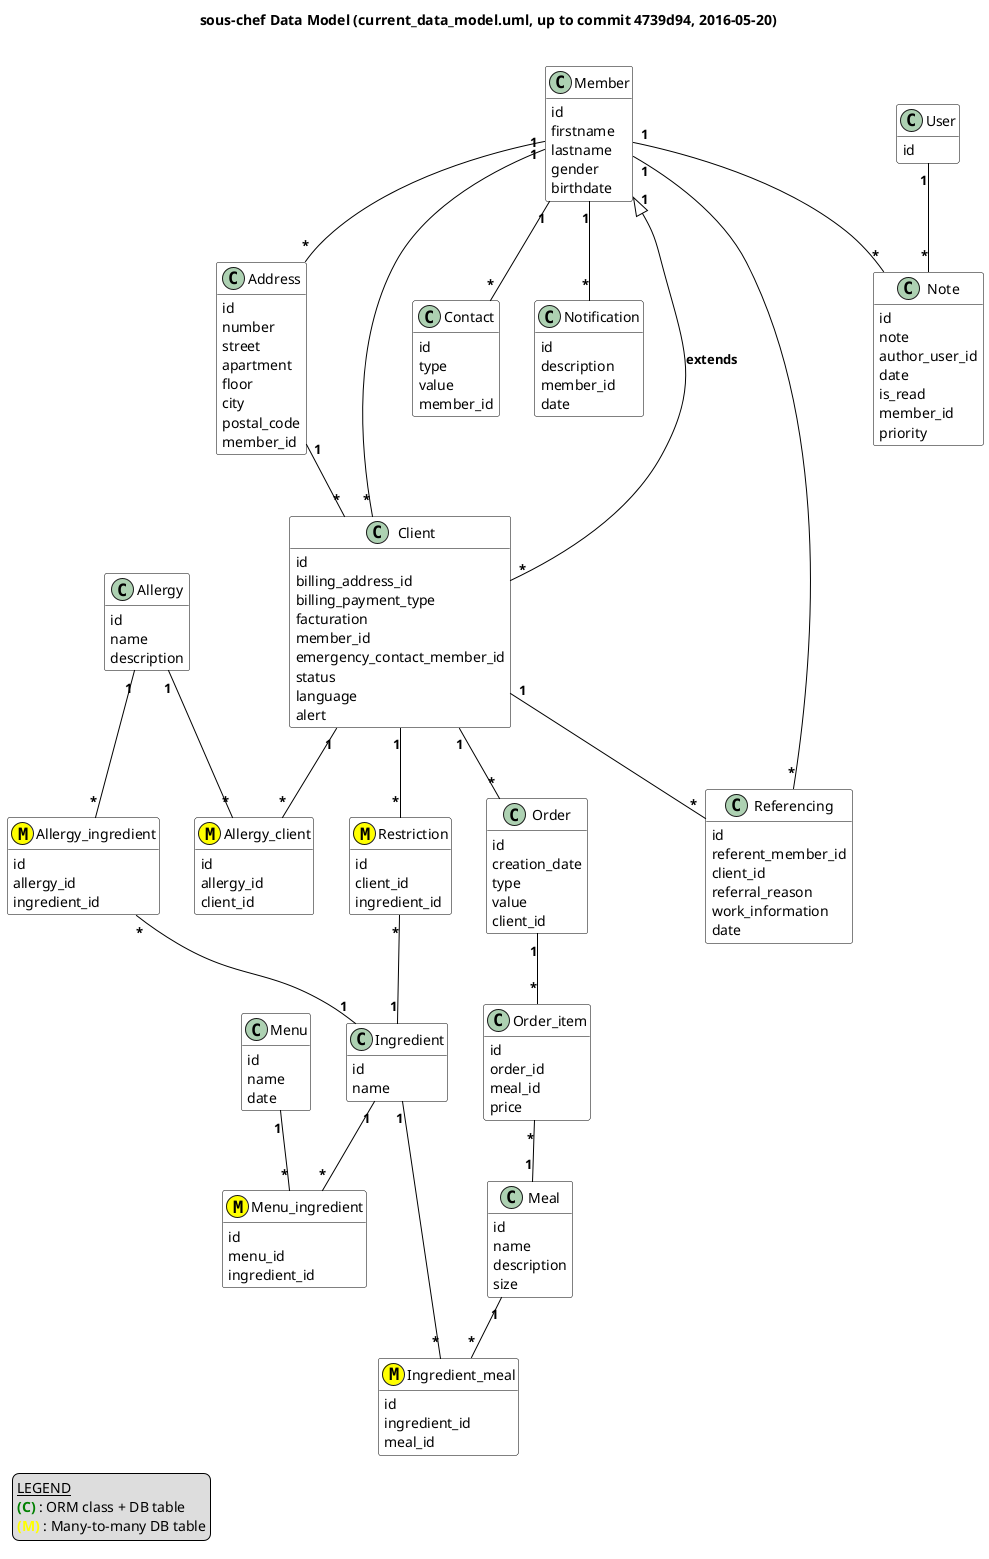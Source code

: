 'Diagram in plantuml language : see http://plantuml.com/
'To generate image : see http://www.plantuml.com/plantuml
@startuml
scale 1.0
title sous-chef Data Model (current_data_model.uml, up to commit 4739d94, 2016-05-20)\n
hide methods
'hide fields
skinparam shadowing false
skinparam classArrowColor Black
skinparam classBorderColor Black
skinparam classBackgroundColor White
'skinparam classArrowFontColor Green
skinparam classArrowFontStyle bold

'relationships are in alphabetical order on the "many side"
'  and we place on the left the entity that :
'    is the many-to-many connecting table
'    is the child in a child-parent relationship
'and the direction is almost always -u- meaning UP

legend left
  <u>LEGEND</u>
  <b><color:green>(C)</color></b> : ORM class + DB table
  <b><color:yellow>(M)</color></b> : Many-to-many DB table
endlegend

Address "*" -u- "1" Member
Allergy_client "*" -u- "1" Allergy
Allergy_client "*" -u- "1" Client
Allergy_ingredient "*" -u- "1" Allergy
Allergy_ingredient "*" -d- "1" Ingredient
Client "*" -u- "1" Address
Client "*" -u-|> "1" Member : extends
Client "*" -u- "1" Member
Contact "*" -u- "1" Member
Note "*" -u- "1" Member
Note "*" -u- "1" User
Ingredient_meal "*" -u- "1" Ingredient
Ingredient_meal "*" -u- "1" Meal
Menu_ingredient "*" -u- "1" Ingredient
Menu_ingredient "*" -u- "1" Menu
Notification "*" -u- "1" Member
Order "*" -u- "1" Client
Order_item "*" -d- "1" Meal
Order_item "*" -u- "1" Order
Referencing "*" -u- "1" Client
Referencing "*" -u- "1" Member
Restriction "*" -u- "1" Client
Restriction "*" -- "1" Ingredient

'---------------------------------------------------------------------
'classes are in Alphabetical order

class Address {
    id
    number
    street
    apartment
    floor
    city
    postal_code
    member_id
      'WHY ?
}

class Allergy {
    id
    name
    description
}

class Allergy_client << (M,yellow) >> {
    id
    allergy_id
    client_id
}

class Allergy_ingredient << (M,yellow) >> {
    id
    allergy_id
    ingredient_id
}

class Client {
    id
    billing_address_id
    billing_payment_type
    facturation
    member_id
    emergency_contact_member_id
    status
    language
    alert
}

class Contact {
    id
    type
    value
    member_id
}

class Ingredient {
    id
    name
}

class Ingredient_meal << (M,yellow) >> {
    id
    ingredient_id
    meal_id
}

class Meal {
    id
    name
    description
    size
}

class Member {
    id
    firstname
    lastname
    gender
    birthdate
}

class Menu {
    id
    name
    date
}

class Menu_ingredient << (M,yellow) >> {
    id
    menu_id
    ingredient_id
}

class Note {
    id
    note
    author_user_id
    date
    is_read
    member_id
    priority
      'choices: normal, urgent
}

class Notification {
    id
    description
    member_id
    date
}

class Order {
    id
    creation_date
    type
    value
    client_id
}

class Order_item {
    id
    order_id
      'added, because many to many is a bug in models, was OK in schema
    meal_id
    price
}

class Referencing {
    id
    referent_member_id
    client_id
    referral_reason
    work_information
    date
}

class Restriction << (M,yellow) >> {
    id
    client_id
    ingredient_id
}

class User {
    id
}

@enduml
